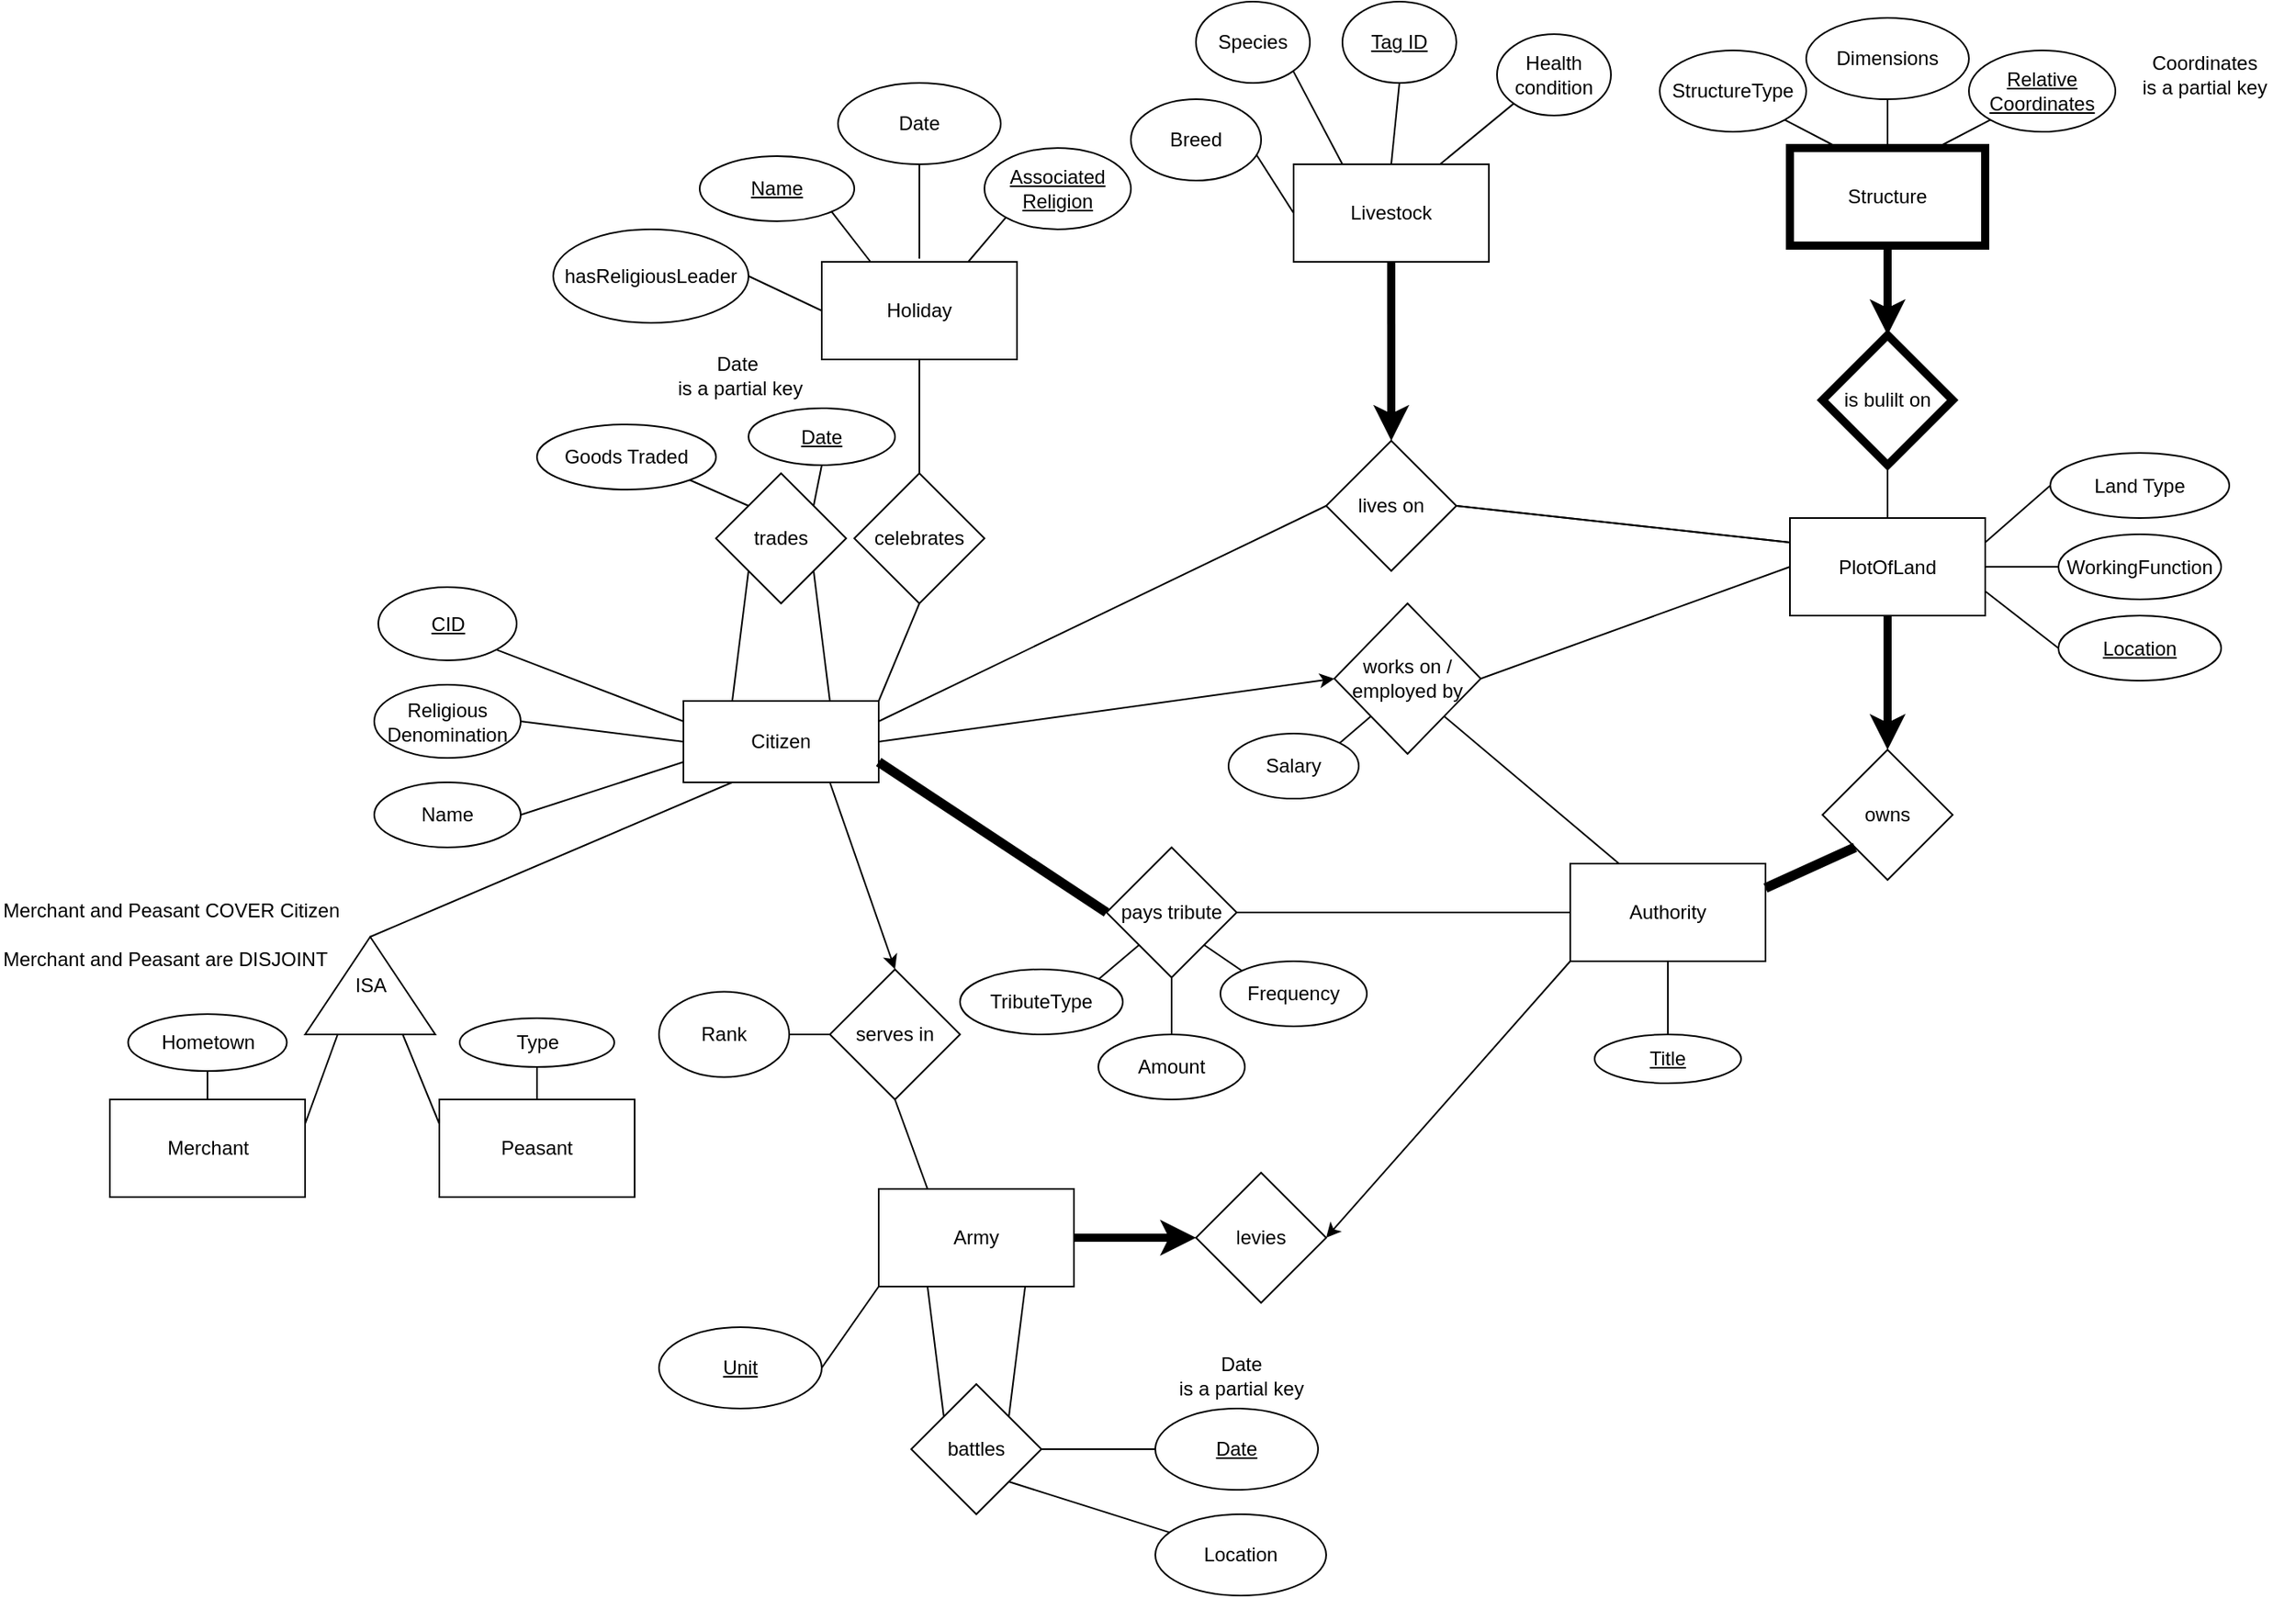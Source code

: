 <mxfile compressed="false" version="13.8.1" type="device">
  <diagram id="yAwcKAUiTHlVPYSwxqh8" name="Page-1">
    <mxGraphModel dx="1527" dy="1362" grid="1" gridSize="10" guides="1" tooltips="1" connect="1" arrows="1" fold="1" page="0" pageScale="1" pageWidth="850" pageHeight="1100" math="0" shadow="0">
      <root>
        <mxCell id="0" />
        <mxCell id="1" parent="0" />
        <mxCell id="aPKXd2xIz4nXnnE8rZUF-1" value="PlotOfLand" style="rounded=0;whiteSpace=wrap;html=1;" parent="1" vertex="1">
          <mxGeometry x="710" y="-132.5" width="120" height="60" as="geometry" />
        </mxCell>
        <mxCell id="aPKXd2xIz4nXnnE8rZUF-2" value="works on / employed by" style="rhombus;whiteSpace=wrap;html=1;" parent="1" vertex="1">
          <mxGeometry x="430" y="-80" width="90" height="92.5" as="geometry" />
        </mxCell>
        <mxCell id="aPKXd2xIz4nXnnE8rZUF-4" value="Peasant" style="rounded=0;whiteSpace=wrap;html=1;" parent="1" vertex="1">
          <mxGeometry x="-120" y="225" width="120" height="60" as="geometry" />
        </mxCell>
        <mxCell id="4fpd6pDYD6I8LovXb1lp-1" value="Authority" style="rounded=0;whiteSpace=wrap;html=1;" parent="1" vertex="1">
          <mxGeometry x="574.98" y="80" width="120" height="60" as="geometry" />
        </mxCell>
        <mxCell id="4fpd6pDYD6I8LovXb1lp-6" value="owns" style="rhombus;whiteSpace=wrap;html=1;" parent="1" vertex="1">
          <mxGeometry x="730" y="10" width="80" height="80" as="geometry" />
        </mxCell>
        <mxCell id="4fpd6pDYD6I8LovXb1lp-11" value="pays tribute" style="rhombus;whiteSpace=wrap;html=1;" parent="1" vertex="1">
          <mxGeometry x="290" y="70" width="80" height="80" as="geometry" />
        </mxCell>
        <mxCell id="4fpd6pDYD6I8LovXb1lp-12" value="Merchant" style="rounded=0;whiteSpace=wrap;html=1;" parent="1" vertex="1">
          <mxGeometry x="-322.5" y="225" width="120" height="60" as="geometry" />
        </mxCell>
        <mxCell id="4fpd6pDYD6I8LovXb1lp-18" value="" style="endArrow=none;html=1;strokeWidth=1;entryX=1;entryY=0.5;entryDx=0;entryDy=0;exitX=0;exitY=0.5;exitDx=0;exitDy=0;" parent="1" source="4fpd6pDYD6I8LovXb1lp-1" target="4fpd6pDYD6I8LovXb1lp-11" edge="1">
          <mxGeometry width="50" height="50" relative="1" as="geometry">
            <mxPoint x="300" y="-30" as="sourcePoint" />
            <mxPoint x="350" y="-80" as="targetPoint" />
          </mxGeometry>
        </mxCell>
        <mxCell id="4fpd6pDYD6I8LovXb1lp-22" value="" style="endArrow=none;html=1;strokeWidth=6;entryX=0;entryY=1;entryDx=0;entryDy=0;exitX=1;exitY=0.25;exitDx=0;exitDy=0;" parent="1" source="4fpd6pDYD6I8LovXb1lp-1" target="4fpd6pDYD6I8LovXb1lp-6" edge="1">
          <mxGeometry width="50" height="50" relative="1" as="geometry">
            <mxPoint x="690" y="90" as="sourcePoint" />
            <mxPoint x="550" y="60" as="targetPoint" />
          </mxGeometry>
        </mxCell>
        <mxCell id="4fpd6pDYD6I8LovXb1lp-28" value="Land Type" style="ellipse;whiteSpace=wrap;html=1;" parent="1" vertex="1">
          <mxGeometry x="870" y="-172.5" width="110" height="40" as="geometry" />
        </mxCell>
        <mxCell id="4fpd6pDYD6I8LovXb1lp-29" value="" style="endArrow=none;html=1;strokeWidth=1;entryX=0;entryY=0.5;entryDx=0;entryDy=0;exitX=1;exitY=0.25;exitDx=0;exitDy=0;" parent="1" source="aPKXd2xIz4nXnnE8rZUF-1" target="4fpd6pDYD6I8LovXb1lp-28" edge="1">
          <mxGeometry width="50" height="50" relative="1" as="geometry">
            <mxPoint x="515" y="-105" as="sourcePoint" />
            <mxPoint x="565" y="-155" as="targetPoint" />
          </mxGeometry>
        </mxCell>
        <mxCell id="4fpd6pDYD6I8LovXb1lp-30" value="" style="endArrow=none;html=1;strokeWidth=1;exitX=0;exitY=1;exitDx=0;exitDy=0;entryX=1;entryY=0;entryDx=0;entryDy=0;" parent="1" source="4fpd6pDYD6I8LovXb1lp-11" target="4fpd6pDYD6I8LovXb1lp-31" edge="1">
          <mxGeometry width="50" height="50" relative="1" as="geometry">
            <mxPoint x="310" y="-130" as="sourcePoint" />
            <mxPoint x="290" y="-40" as="targetPoint" />
          </mxGeometry>
        </mxCell>
        <mxCell id="4fpd6pDYD6I8LovXb1lp-31" value="TributeType" style="ellipse;whiteSpace=wrap;html=1;" parent="1" vertex="1">
          <mxGeometry x="200" y="145" width="100" height="40" as="geometry" />
        </mxCell>
        <mxCell id="4fpd6pDYD6I8LovXb1lp-32" value="Frequency" style="ellipse;whiteSpace=wrap;html=1;" parent="1" vertex="1">
          <mxGeometry x="360" y="140" width="90" height="40" as="geometry" />
        </mxCell>
        <mxCell id="4fpd6pDYD6I8LovXb1lp-33" value="" style="endArrow=none;html=1;strokeWidth=1;exitX=0;exitY=0;exitDx=0;exitDy=0;entryX=1;entryY=1;entryDx=0;entryDy=0;" parent="1" source="4fpd6pDYD6I8LovXb1lp-32" target="4fpd6pDYD6I8LovXb1lp-11" edge="1">
          <mxGeometry width="50" height="50" relative="1" as="geometry">
            <mxPoint x="410" y="-160" as="sourcePoint" />
            <mxPoint x="460" y="-210" as="targetPoint" />
          </mxGeometry>
        </mxCell>
        <mxCell id="4fpd6pDYD6I8LovXb1lp-34" value="Name" style="ellipse;whiteSpace=wrap;html=1;fontStyle=0" parent="1" vertex="1">
          <mxGeometry x="-160" y="30" width="90" height="40" as="geometry" />
        </mxCell>
        <mxCell id="4fpd6pDYD6I8LovXb1lp-36" value="Religious Denomination" style="ellipse;whiteSpace=wrap;html=1;fontStyle=0" parent="1" vertex="1">
          <mxGeometry x="-160" y="-30" width="90" height="45" as="geometry" />
        </mxCell>
        <mxCell id="4fpd6pDYD6I8LovXb1lp-37" value="" style="endArrow=none;html=1;strokeWidth=1;entryX=1;entryY=0.5;entryDx=0;entryDy=0;exitX=0;exitY=0.75;exitDx=0;exitDy=0;" parent="1" source="Cuf-alw472HuKOEhcysz-2" target="4fpd6pDYD6I8LovXb1lp-34" edge="1">
          <mxGeometry width="50" height="50" relative="1" as="geometry">
            <mxPoint x="260" y="-110" as="sourcePoint" />
            <mxPoint x="310" y="-160" as="targetPoint" />
          </mxGeometry>
        </mxCell>
        <mxCell id="4fpd6pDYD6I8LovXb1lp-39" value="" style="endArrow=none;html=1;strokeWidth=1;exitX=1;exitY=0.5;exitDx=0;exitDy=0;entryX=0;entryY=0.5;entryDx=0;entryDy=0;" parent="1" source="4fpd6pDYD6I8LovXb1lp-36" target="Cuf-alw472HuKOEhcysz-2" edge="1">
          <mxGeometry width="50" height="50" relative="1" as="geometry">
            <mxPoint x="350" y="375" as="sourcePoint" />
            <mxPoint x="200" y="245" as="targetPoint" />
          </mxGeometry>
        </mxCell>
        <mxCell id="4fpd6pDYD6I8LovXb1lp-45" value="trades" style="rhombus;whiteSpace=wrap;html=1;" parent="1" vertex="1">
          <mxGeometry x="50" y="-160" width="80" height="80" as="geometry" />
        </mxCell>
        <mxCell id="4fpd6pDYD6I8LovXb1lp-49" value="Location" style="ellipse;whiteSpace=wrap;html=1;fontStyle=4" parent="1" vertex="1">
          <mxGeometry x="875" y="-72.5" width="100" height="40" as="geometry" />
        </mxCell>
        <mxCell id="4fpd6pDYD6I8LovXb1lp-50" value="" style="endArrow=none;html=1;strokeWidth=1;entryX=0;entryY=0.5;entryDx=0;entryDy=0;exitX=1;exitY=0.75;exitDx=0;exitDy=0;" parent="1" source="aPKXd2xIz4nXnnE8rZUF-1" target="4fpd6pDYD6I8LovXb1lp-49" edge="1">
          <mxGeometry width="50" height="50" relative="1" as="geometry">
            <mxPoint x="385" y="-25" as="sourcePoint" />
            <mxPoint x="780" y="-65" as="targetPoint" />
          </mxGeometry>
        </mxCell>
        <mxCell id="4fpd6pDYD6I8LovXb1lp-51" value="" style="endArrow=none;html=1;strokeWidth=1;exitX=0;exitY=0;exitDx=0;exitDy=0;entryX=1;entryY=1;entryDx=0;entryDy=0;" parent="1" source="4fpd6pDYD6I8LovXb1lp-45" target="4fpd6pDYD6I8LovXb1lp-52" edge="1">
          <mxGeometry width="50" height="50" relative="1" as="geometry">
            <mxPoint x="330" y="-50" as="sourcePoint" />
            <mxPoint x="140" y="130" as="targetPoint" />
          </mxGeometry>
        </mxCell>
        <mxCell id="4fpd6pDYD6I8LovXb1lp-52" value="Goods Traded" style="ellipse;whiteSpace=wrap;html=1;" parent="1" vertex="1">
          <mxGeometry x="-60" y="-190" width="110" height="40" as="geometry" />
        </mxCell>
        <mxCell id="4fpd6pDYD6I8LovXb1lp-53" value="&lt;u&gt;Date&lt;/u&gt;" style="ellipse;whiteSpace=wrap;html=1;" parent="1" vertex="1">
          <mxGeometry x="70.02" y="-200" width="90" height="35" as="geometry" />
        </mxCell>
        <mxCell id="4fpd6pDYD6I8LovXb1lp-54" value="" style="endArrow=none;html=1;strokeWidth=1;entryX=0.5;entryY=1;entryDx=0;entryDy=0;exitX=1;exitY=0;exitDx=0;exitDy=0;" parent="1" source="4fpd6pDYD6I8LovXb1lp-45" target="4fpd6pDYD6I8LovXb1lp-53" edge="1">
          <mxGeometry width="50" height="50" relative="1" as="geometry">
            <mxPoint x="330" y="100" as="sourcePoint" />
            <mxPoint x="380" y="50" as="targetPoint" />
          </mxGeometry>
        </mxCell>
        <mxCell id="4fpd6pDYD6I8LovXb1lp-56" value="Hometown" style="ellipse;whiteSpace=wrap;html=1;fontStyle=0" parent="1" vertex="1">
          <mxGeometry x="-311.25" y="172.5" width="97.5" height="35" as="geometry" />
        </mxCell>
        <mxCell id="4fpd6pDYD6I8LovXb1lp-58" value="" style="endArrow=none;html=1;strokeWidth=1;exitX=0.5;exitY=1;exitDx=0;exitDy=0;entryX=0.5;entryY=0;entryDx=0;entryDy=0;" parent="1" source="4fpd6pDYD6I8LovXb1lp-56" target="4fpd6pDYD6I8LovXb1lp-12" edge="1">
          <mxGeometry width="50" height="50" relative="1" as="geometry">
            <mxPoint x="30" y="165" as="sourcePoint" />
            <mxPoint x="80" y="115" as="targetPoint" />
          </mxGeometry>
        </mxCell>
        <mxCell id="rdHlLhwSsZ7i2NpKsFgc-24" style="rounded=0;orthogonalLoop=1;jettySize=auto;html=1;exitX=1;exitY=0.5;exitDx=0;exitDy=0;entryX=0;entryY=0.5;entryDx=0;entryDy=0;" parent="1" source="Cuf-alw472HuKOEhcysz-2" target="aPKXd2xIz4nXnnE8rZUF-2" edge="1">
          <mxGeometry relative="1" as="geometry" />
        </mxCell>
        <mxCell id="Cuf-alw472HuKOEhcysz-2" value="Citizen" style="rounded=0;whiteSpace=wrap;html=1;" parent="1" vertex="1">
          <mxGeometry x="30" y="-20" width="120" height="50" as="geometry" />
        </mxCell>
        <mxCell id="Cuf-alw472HuKOEhcysz-4" value="ISA" style="triangle;whiteSpace=wrap;html=1;direction=north;" parent="1" vertex="1">
          <mxGeometry x="-202.5" y="125" width="80" height="60" as="geometry" />
        </mxCell>
        <mxCell id="Cuf-alw472HuKOEhcysz-9" value="" style="endArrow=none;html=1;entryX=1;entryY=1;entryDx=0;entryDy=0;" parent="1" target="4fpd6pDYD6I8LovXb1lp-45" edge="1">
          <mxGeometry width="50" height="50" relative="1" as="geometry">
            <mxPoint x="120" y="-20" as="sourcePoint" />
            <mxPoint x="650" y="60" as="targetPoint" />
          </mxGeometry>
        </mxCell>
        <mxCell id="Cuf-alw472HuKOEhcysz-11" value="" style="endArrow=none;html=1;exitX=0;exitY=0.25;exitDx=0;exitDy=0;entryX=0;entryY=0.75;entryDx=0;entryDy=0;" parent="1" source="aPKXd2xIz4nXnnE8rZUF-4" target="Cuf-alw472HuKOEhcysz-4" edge="1">
          <mxGeometry width="50" height="50" relative="1" as="geometry">
            <mxPoint x="350" y="115" as="sourcePoint" />
            <mxPoint x="400" y="65" as="targetPoint" />
          </mxGeometry>
        </mxCell>
        <mxCell id="Cuf-alw472HuKOEhcysz-14" value="" style="endArrow=none;html=1;exitX=1;exitY=0.25;exitDx=0;exitDy=0;entryX=0;entryY=0.25;entryDx=0;entryDy=0;" parent="1" source="4fpd6pDYD6I8LovXb1lp-12" target="Cuf-alw472HuKOEhcysz-4" edge="1">
          <mxGeometry width="50" height="50" relative="1" as="geometry">
            <mxPoint x="350" y="115" as="sourcePoint" />
            <mxPoint x="400" y="65" as="targetPoint" />
          </mxGeometry>
        </mxCell>
        <mxCell id="Cuf-alw472HuKOEhcysz-16" value="" style="endArrow=none;html=1;entryX=0;entryY=1;entryDx=0;entryDy=0;exitX=0.25;exitY=0;exitDx=0;exitDy=0;" parent="1" source="Cuf-alw472HuKOEhcysz-2" target="4fpd6pDYD6I8LovXb1lp-45" edge="1">
          <mxGeometry width="50" height="50" relative="1" as="geometry">
            <mxPoint x="600" y="110" as="sourcePoint" />
            <mxPoint x="650" y="60" as="targetPoint" />
          </mxGeometry>
        </mxCell>
        <mxCell id="Cuf-alw472HuKOEhcysz-17" value="CID" style="ellipse;whiteSpace=wrap;html=1;fontStyle=4" parent="1" vertex="1">
          <mxGeometry x="-157.5" y="-90" width="85" height="45" as="geometry" />
        </mxCell>
        <mxCell id="Cuf-alw472HuKOEhcysz-19" value="" style="endArrow=none;html=1;exitX=1;exitY=1;exitDx=0;exitDy=0;entryX=0;entryY=0.25;entryDx=0;entryDy=0;" parent="1" source="Cuf-alw472HuKOEhcysz-17" target="Cuf-alw472HuKOEhcysz-2" edge="1">
          <mxGeometry width="50" height="50" relative="1" as="geometry">
            <mxPoint x="600" y="110" as="sourcePoint" />
            <mxPoint x="650" y="60" as="targetPoint" />
          </mxGeometry>
        </mxCell>
        <mxCell id="Cuf-alw472HuKOEhcysz-20" value="" style="endArrow=none;html=1;exitX=0.25;exitY=1;exitDx=0;exitDy=0;entryX=1;entryY=0.5;entryDx=0;entryDy=0;" parent="1" source="Cuf-alw472HuKOEhcysz-2" target="Cuf-alw472HuKOEhcysz-4" edge="1">
          <mxGeometry width="50" height="50" relative="1" as="geometry">
            <mxPoint x="600" y="110" as="sourcePoint" />
            <mxPoint x="650" y="60" as="targetPoint" />
          </mxGeometry>
        </mxCell>
        <mxCell id="Cuf-alw472HuKOEhcysz-22" value="Title" style="ellipse;whiteSpace=wrap;html=1;fontStyle=4" parent="1" vertex="1">
          <mxGeometry x="589.98" y="185" width="90" height="30" as="geometry" />
        </mxCell>
        <mxCell id="Cuf-alw472HuKOEhcysz-38" value="Amount" style="ellipse;whiteSpace=wrap;html=1;" parent="1" vertex="1">
          <mxGeometry x="285" y="185" width="90" height="40" as="geometry" />
        </mxCell>
        <mxCell id="Cuf-alw472HuKOEhcysz-39" value="" style="endArrow=none;html=1;strokeWidth=1;exitX=0.5;exitY=0;exitDx=0;exitDy=0;entryX=0.5;entryY=1;entryDx=0;entryDy=0;" parent="1" source="Cuf-alw472HuKOEhcysz-38" target="4fpd6pDYD6I8LovXb1lp-11" edge="1">
          <mxGeometry width="50" height="50" relative="1" as="geometry">
            <mxPoint x="363.18" y="165.858" as="sourcePoint" />
            <mxPoint x="360" y="105" as="targetPoint" />
          </mxGeometry>
        </mxCell>
        <mxCell id="Cuf-alw472HuKOEhcysz-42" value="Type" style="ellipse;whiteSpace=wrap;html=1;fontStyle=0" parent="1" vertex="1">
          <mxGeometry x="-107.5" y="175" width="95" height="30" as="geometry" />
        </mxCell>
        <mxCell id="Cuf-alw472HuKOEhcysz-43" value="" style="endArrow=none;html=1;exitX=0.5;exitY=1;exitDx=0;exitDy=0;entryX=0.5;entryY=0;entryDx=0;entryDy=0;" parent="1" source="Cuf-alw472HuKOEhcysz-42" target="aPKXd2xIz4nXnnE8rZUF-4" edge="1">
          <mxGeometry width="50" height="50" relative="1" as="geometry">
            <mxPoint x="-30" y="45" as="sourcePoint" />
            <mxPoint x="-150" y="135" as="targetPoint" />
          </mxGeometry>
        </mxCell>
        <mxCell id="Bpu9ONig5MRV0NCOvyTA-1" value="Army" style="rounded=0;whiteSpace=wrap;html=1;" parent="1" vertex="1">
          <mxGeometry x="150" y="280" width="120" height="60" as="geometry" />
        </mxCell>
        <mxCell id="Bpu9ONig5MRV0NCOvyTA-2" value="" style="endArrow=classic;html=1;exitX=0.75;exitY=1;exitDx=0;exitDy=0;entryX=0.5;entryY=0;entryDx=0;entryDy=0;" parent="1" source="Cuf-alw472HuKOEhcysz-2" target="Bpu9ONig5MRV0NCOvyTA-3" edge="1">
          <mxGeometry width="50" height="50" relative="1" as="geometry">
            <mxPoint x="280" y="150" as="sourcePoint" />
            <mxPoint x="150" y="140" as="targetPoint" />
          </mxGeometry>
        </mxCell>
        <mxCell id="Bpu9ONig5MRV0NCOvyTA-3" value="serves in" style="rhombus;whiteSpace=wrap;html=1;" parent="1" vertex="1">
          <mxGeometry x="120" y="145" width="80" height="80" as="geometry" />
        </mxCell>
        <mxCell id="Bpu9ONig5MRV0NCOvyTA-4" value="" style="endArrow=none;html=1;entryX=0.5;entryY=1;entryDx=0;entryDy=0;exitX=0.25;exitY=0;exitDx=0;exitDy=0;" parent="1" source="Bpu9ONig5MRV0NCOvyTA-1" target="Bpu9ONig5MRV0NCOvyTA-3" edge="1">
          <mxGeometry width="50" height="50" relative="1" as="geometry">
            <mxPoint x="170" y="270" as="sourcePoint" />
            <mxPoint x="330" y="100" as="targetPoint" />
          </mxGeometry>
        </mxCell>
        <mxCell id="Bpu9ONig5MRV0NCOvyTA-5" value="levies" style="rhombus;whiteSpace=wrap;html=1;" parent="1" vertex="1">
          <mxGeometry x="345" y="270" width="80" height="80" as="geometry" />
        </mxCell>
        <mxCell id="Bpu9ONig5MRV0NCOvyTA-8" value="" style="endArrow=classic;html=1;entryX=1;entryY=0.5;entryDx=0;entryDy=0;exitX=0;exitY=1;exitDx=0;exitDy=0;" parent="1" source="4fpd6pDYD6I8LovXb1lp-1" target="Bpu9ONig5MRV0NCOvyTA-5" edge="1">
          <mxGeometry width="50" height="50" relative="1" as="geometry">
            <mxPoint x="280" y="150" as="sourcePoint" />
            <mxPoint x="330" y="100" as="targetPoint" />
          </mxGeometry>
        </mxCell>
        <mxCell id="Bpu9ONig5MRV0NCOvyTA-9" value="battles" style="rhombus;whiteSpace=wrap;html=1;" parent="1" vertex="1">
          <mxGeometry x="170" y="400" width="80" height="80" as="geometry" />
        </mxCell>
        <mxCell id="Bpu9ONig5MRV0NCOvyTA-10" value="&lt;u&gt;Unit&lt;/u&gt;" style="ellipse;whiteSpace=wrap;html=1;" parent="1" vertex="1">
          <mxGeometry x="15" y="365" width="100" height="50" as="geometry" />
        </mxCell>
        <mxCell id="Bpu9ONig5MRV0NCOvyTA-11" value="&lt;u&gt;Date&lt;/u&gt;" style="ellipse;whiteSpace=wrap;html=1;" parent="1" vertex="1">
          <mxGeometry x="320" y="415" width="100" height="50" as="geometry" />
        </mxCell>
        <mxCell id="Bpu9ONig5MRV0NCOvyTA-12" value="" style="endArrow=none;html=1;exitX=0;exitY=0;exitDx=0;exitDy=0;entryX=0.25;entryY=1;entryDx=0;entryDy=0;" parent="1" source="Bpu9ONig5MRV0NCOvyTA-9" target="Bpu9ONig5MRV0NCOvyTA-1" edge="1">
          <mxGeometry width="50" height="50" relative="1" as="geometry">
            <mxPoint x="250" y="250" as="sourcePoint" />
            <mxPoint x="300" y="200" as="targetPoint" />
          </mxGeometry>
        </mxCell>
        <mxCell id="Bpu9ONig5MRV0NCOvyTA-13" value="" style="endArrow=none;html=1;exitX=1;exitY=0;exitDx=0;exitDy=0;entryX=0.75;entryY=1;entryDx=0;entryDy=0;" parent="1" source="Bpu9ONig5MRV0NCOvyTA-9" target="Bpu9ONig5MRV0NCOvyTA-1" edge="1">
          <mxGeometry width="50" height="50" relative="1" as="geometry">
            <mxPoint x="250" y="250" as="sourcePoint" />
            <mxPoint x="240" y="350" as="targetPoint" />
          </mxGeometry>
        </mxCell>
        <mxCell id="Bpu9ONig5MRV0NCOvyTA-14" value="" style="endArrow=none;html=1;exitX=1;exitY=0.5;exitDx=0;exitDy=0;entryX=0;entryY=1;entryDx=0;entryDy=0;" parent="1" source="Bpu9ONig5MRV0NCOvyTA-10" target="Bpu9ONig5MRV0NCOvyTA-1" edge="1">
          <mxGeometry width="50" height="50" relative="1" as="geometry">
            <mxPoint x="250" y="250" as="sourcePoint" />
            <mxPoint x="300" y="200" as="targetPoint" />
          </mxGeometry>
        </mxCell>
        <mxCell id="Bpu9ONig5MRV0NCOvyTA-15" value="" style="endArrow=none;html=1;exitX=1;exitY=0.5;exitDx=0;exitDy=0;entryX=0;entryY=0.5;entryDx=0;entryDy=0;" parent="1" source="Bpu9ONig5MRV0NCOvyTA-9" target="Bpu9ONig5MRV0NCOvyTA-11" edge="1">
          <mxGeometry width="50" height="50" relative="1" as="geometry">
            <mxPoint x="250" y="250" as="sourcePoint" />
            <mxPoint x="300" y="200" as="targetPoint" />
          </mxGeometry>
        </mxCell>
        <mxCell id="Bpu9ONig5MRV0NCOvyTA-16" value="" style="endArrow=none;html=1;exitX=1;exitY=1;exitDx=0;exitDy=0;" parent="1" source="Bpu9ONig5MRV0NCOvyTA-9" target="Bpu9ONig5MRV0NCOvyTA-17" edge="1">
          <mxGeometry width="50" height="50" relative="1" as="geometry">
            <mxPoint x="250" y="250" as="sourcePoint" />
            <mxPoint x="320" y="500" as="targetPoint" />
          </mxGeometry>
        </mxCell>
        <mxCell id="Bpu9ONig5MRV0NCOvyTA-17" value="Location" style="ellipse;whiteSpace=wrap;html=1;" parent="1" vertex="1">
          <mxGeometry x="320" y="480" width="105" height="50" as="geometry" />
        </mxCell>
        <mxCell id="Bpu9ONig5MRV0NCOvyTA-21" value="Holiday" style="rounded=0;whiteSpace=wrap;html=1;" parent="1" vertex="1">
          <mxGeometry x="115" y="-290" width="120" height="60" as="geometry" />
        </mxCell>
        <mxCell id="Bpu9ONig5MRV0NCOvyTA-22" value="celebrates" style="rhombus;whiteSpace=wrap;html=1;" parent="1" vertex="1">
          <mxGeometry x="135" y="-160" width="80" height="80" as="geometry" />
        </mxCell>
        <mxCell id="Bpu9ONig5MRV0NCOvyTA-23" value="" style="endArrow=none;html=1;exitX=1;exitY=0;exitDx=0;exitDy=0;entryX=0.5;entryY=1;entryDx=0;entryDy=0;" parent="1" source="Cuf-alw472HuKOEhcysz-2" target="Bpu9ONig5MRV0NCOvyTA-22" edge="1">
          <mxGeometry width="50" height="50" relative="1" as="geometry">
            <mxPoint x="240" y="50" as="sourcePoint" />
            <mxPoint x="243" y="-120" as="targetPoint" />
          </mxGeometry>
        </mxCell>
        <mxCell id="Bpu9ONig5MRV0NCOvyTA-24" value="" style="endArrow=none;html=1;entryX=0.5;entryY=1;entryDx=0;entryDy=0;exitX=0.5;exitY=0;exitDx=0;exitDy=0;" parent="1" source="Bpu9ONig5MRV0NCOvyTA-22" target="Bpu9ONig5MRV0NCOvyTA-21" edge="1">
          <mxGeometry width="50" height="50" relative="1" as="geometry">
            <mxPoint x="280" y="130" as="sourcePoint" />
            <mxPoint x="350" y="-160" as="targetPoint" />
          </mxGeometry>
        </mxCell>
        <mxCell id="Bpu9ONig5MRV0NCOvyTA-25" value="Name" style="ellipse;whiteSpace=wrap;html=1;fontStyle=4" parent="1" vertex="1">
          <mxGeometry x="40" y="-355" width="95" height="40" as="geometry" />
        </mxCell>
        <mxCell id="Bpu9ONig5MRV0NCOvyTA-26" value="Date" style="ellipse;whiteSpace=wrap;html=1;fontStyle=0" parent="1" vertex="1">
          <mxGeometry x="125" y="-400" width="100" height="50" as="geometry" />
        </mxCell>
        <mxCell id="Bpu9ONig5MRV0NCOvyTA-27" value="" style="endArrow=none;html=1;entryX=1;entryY=1;entryDx=0;entryDy=0;exitX=0.25;exitY=0;exitDx=0;exitDy=0;" parent="1" source="Bpu9ONig5MRV0NCOvyTA-21" target="Bpu9ONig5MRV0NCOvyTA-25" edge="1">
          <mxGeometry width="50" height="50" relative="1" as="geometry">
            <mxPoint x="350" y="-180" as="sourcePoint" />
            <mxPoint x="320" y="10" as="targetPoint" />
          </mxGeometry>
        </mxCell>
        <mxCell id="Bpu9ONig5MRV0NCOvyTA-28" value="" style="endArrow=none;html=1;entryX=0.5;entryY=1;entryDx=0;entryDy=0;" parent="1" target="Bpu9ONig5MRV0NCOvyTA-26" edge="1">
          <mxGeometry width="50" height="50" relative="1" as="geometry">
            <mxPoint x="175" y="-292" as="sourcePoint" />
            <mxPoint x="320" y="10" as="targetPoint" />
          </mxGeometry>
        </mxCell>
        <mxCell id="Bpu9ONig5MRV0NCOvyTA-33" value="WorkingFunction" style="ellipse;whiteSpace=wrap;html=1;" parent="1" vertex="1">
          <mxGeometry x="875" y="-122.5" width="100" height="40" as="geometry" />
        </mxCell>
        <mxCell id="Bpu9ONig5MRV0NCOvyTA-47" value="" style="endArrow=none;html=1;entryX=0;entryY=0.5;entryDx=0;entryDy=0;exitX=1;exitY=0.5;exitDx=0;exitDy=0;" parent="1" source="aPKXd2xIz4nXnnE8rZUF-1" target="Bpu9ONig5MRV0NCOvyTA-33" edge="1">
          <mxGeometry width="50" height="50" relative="1" as="geometry">
            <mxPoint x="455" y="55" as="sourcePoint" />
            <mxPoint x="505" y="5" as="targetPoint" />
          </mxGeometry>
        </mxCell>
        <mxCell id="rdHlLhwSsZ7i2NpKsFgc-4" value="" style="endArrow=none;html=1;entryX=1;entryY=1;entryDx=0;entryDy=0;exitX=0.25;exitY=0;exitDx=0;exitDy=0;" parent="1" source="4fpd6pDYD6I8LovXb1lp-1" target="aPKXd2xIz4nXnnE8rZUF-2" edge="1">
          <mxGeometry width="50" height="50" relative="1" as="geometry">
            <mxPoint x="575" y="80" as="sourcePoint" />
            <mxPoint x="590" y="-30" as="targetPoint" />
          </mxGeometry>
        </mxCell>
        <mxCell id="rdHlLhwSsZ7i2NpKsFgc-6" value="Salary" style="ellipse;whiteSpace=wrap;html=1;" parent="1" vertex="1">
          <mxGeometry x="365" width="80" height="40" as="geometry" />
        </mxCell>
        <mxCell id="rdHlLhwSsZ7i2NpKsFgc-7" value="" style="endArrow=none;html=1;entryX=0;entryY=1;entryDx=0;entryDy=0;exitX=1;exitY=0;exitDx=0;exitDy=0;" parent="1" source="rdHlLhwSsZ7i2NpKsFgc-6" target="aPKXd2xIz4nXnnE8rZUF-2" edge="1">
          <mxGeometry width="50" height="50" relative="1" as="geometry">
            <mxPoint x="500" as="sourcePoint" />
            <mxPoint x="630" y="-62.5" as="targetPoint" />
          </mxGeometry>
        </mxCell>
        <mxCell id="rdHlLhwSsZ7i2NpKsFgc-22" value="" style="endArrow=classic;html=1;strokeWidth=5;exitX=0.5;exitY=1;exitDx=0;exitDy=0;entryX=0.5;entryY=0;entryDx=0;entryDy=0;" parent="1" source="aPKXd2xIz4nXnnE8rZUF-1" target="4fpd6pDYD6I8LovXb1lp-6" edge="1">
          <mxGeometry width="50" height="50" relative="1" as="geometry">
            <mxPoint x="860.0" y="-2.5" as="sourcePoint" />
            <mxPoint x="1000.0" y="102.5" as="targetPoint" />
            <Array as="points" />
          </mxGeometry>
        </mxCell>
        <mxCell id="rdHlLhwSsZ7i2NpKsFgc-25" value="" style="endArrow=none;html=1;entryX=1;entryY=0.5;entryDx=0;entryDy=0;exitX=0;exitY=0.5;exitDx=0;exitDy=0;" parent="1" source="aPKXd2xIz4nXnnE8rZUF-1" target="aPKXd2xIz4nXnnE8rZUF-2" edge="1">
          <mxGeometry width="50" height="50" relative="1" as="geometry">
            <mxPoint x="614.98" y="90" as="sourcePoint" />
            <mxPoint x="615" y="-46.25" as="targetPoint" />
          </mxGeometry>
        </mxCell>
        <mxCell id="rdHlLhwSsZ7i2NpKsFgc-26" value="" style="endArrow=none;html=1;strokeWidth=6;exitX=1;exitY=0.75;exitDx=0;exitDy=0;" parent="1" source="Cuf-alw472HuKOEhcysz-2" edge="1">
          <mxGeometry width="50" height="50" relative="1" as="geometry">
            <mxPoint x="704.98" y="105" as="sourcePoint" />
            <mxPoint x="290" y="110" as="targetPoint" />
          </mxGeometry>
        </mxCell>
        <mxCell id="gx7Me7_OyIYNi3oS1Gjp-19" value="Associated Religion" style="ellipse;whiteSpace=wrap;html=1;fontStyle=4" parent="1" vertex="1">
          <mxGeometry x="215" y="-360" width="90" height="50" as="geometry" />
        </mxCell>
        <mxCell id="gx7Me7_OyIYNi3oS1Gjp-20" value="" style="endArrow=none;html=1;strokeColor=#000000;strokeWidth=1;exitX=0.75;exitY=0;exitDx=0;exitDy=0;entryX=0;entryY=1;entryDx=0;entryDy=0;" parent="1" source="Bpu9ONig5MRV0NCOvyTA-21" target="gx7Me7_OyIYNi3oS1Gjp-19" edge="1">
          <mxGeometry width="50" height="50" relative="1" as="geometry">
            <mxPoint x="510" y="-240" as="sourcePoint" />
            <mxPoint x="560" y="-290" as="targetPoint" />
          </mxGeometry>
        </mxCell>
        <mxCell id="zEuTv6TQkIkxdn-Qtf5L-1" value="Structure" style="rounded=0;whiteSpace=wrap;html=1;strokeWidth=5;" parent="1" vertex="1">
          <mxGeometry x="710" y="-360" width="120" height="60" as="geometry" />
        </mxCell>
        <mxCell id="zEuTv6TQkIkxdn-Qtf5L-2" value="" style="endArrow=none;html=1;exitX=1;exitY=1;exitDx=0;exitDy=0;" parent="1" source="zEuTv6TQkIkxdn-Qtf5L-3" edge="1">
          <mxGeometry width="50" height="50" relative="1" as="geometry">
            <mxPoint x="670" y="-370" as="sourcePoint" />
            <mxPoint x="740" y="-360" as="targetPoint" />
          </mxGeometry>
        </mxCell>
        <mxCell id="zEuTv6TQkIkxdn-Qtf5L-3" value="StructureType" style="ellipse;whiteSpace=wrap;html=1;" parent="1" vertex="1">
          <mxGeometry x="630" y="-420" width="90" height="50" as="geometry" />
        </mxCell>
        <mxCell id="zEuTv6TQkIkxdn-Qtf5L-4" value="Dimensions" style="ellipse;whiteSpace=wrap;html=1;" parent="1" vertex="1">
          <mxGeometry x="720" y="-440" width="100" height="50" as="geometry" />
        </mxCell>
        <mxCell id="zEuTv6TQkIkxdn-Qtf5L-5" value="is bulilt on" style="rhombus;whiteSpace=wrap;html=1;strokeWidth=5;" parent="1" vertex="1">
          <mxGeometry x="730" y="-245" width="80" height="80" as="geometry" />
        </mxCell>
        <mxCell id="zEuTv6TQkIkxdn-Qtf5L-7" value="" style="endArrow=classic;html=1;entryX=0.5;entryY=0;entryDx=0;entryDy=0;strokeWidth=5;exitX=0.5;exitY=1;exitDx=0;exitDy=0;" parent="1" source="zEuTv6TQkIkxdn-Qtf5L-1" target="zEuTv6TQkIkxdn-Qtf5L-5" edge="1">
          <mxGeometry width="50" height="50" relative="1" as="geometry">
            <mxPoint x="710" y="-270" as="sourcePoint" />
            <mxPoint x="540" y="-260" as="targetPoint" />
          </mxGeometry>
        </mxCell>
        <mxCell id="zEuTv6TQkIkxdn-Qtf5L-9" value="" style="endArrow=none;html=1;entryX=0.5;entryY=1;entryDx=0;entryDy=0;exitX=0.5;exitY=0;exitDx=0;exitDy=0;" parent="1" source="zEuTv6TQkIkxdn-Qtf5L-1" target="zEuTv6TQkIkxdn-Qtf5L-4" edge="1">
          <mxGeometry width="50" height="50" relative="1" as="geometry">
            <mxPoint x="490" y="-210" as="sourcePoint" />
            <mxPoint x="540" y="-260" as="targetPoint" />
          </mxGeometry>
        </mxCell>
        <mxCell id="zEuTv6TQkIkxdn-Qtf5L-10" value="Relative&lt;br&gt;Coordinates" style="ellipse;whiteSpace=wrap;html=1;fontStyle=4" parent="1" vertex="1">
          <mxGeometry x="820" y="-420" width="90" height="50" as="geometry" />
        </mxCell>
        <mxCell id="zEuTv6TQkIkxdn-Qtf5L-11" value="" style="endArrow=none;html=1;strokeWidth=1;entryX=0;entryY=1;entryDx=0;entryDy=0;exitX=0.75;exitY=0;exitDx=0;exitDy=0;" parent="1" source="zEuTv6TQkIkxdn-Qtf5L-1" target="zEuTv6TQkIkxdn-Qtf5L-10" edge="1">
          <mxGeometry width="50" height="50" relative="1" as="geometry">
            <mxPoint x="490" y="-170" as="sourcePoint" />
            <mxPoint x="540" y="-220" as="targetPoint" />
          </mxGeometry>
        </mxCell>
        <mxCell id="ThvfyFaF6rC_6EWFUeGO-19" value="Livestock" style="rounded=0;whiteSpace=wrap;html=1;" parent="1" vertex="1">
          <mxGeometry x="404.98" y="-350" width="120" height="60" as="geometry" />
        </mxCell>
        <mxCell id="ThvfyFaF6rC_6EWFUeGO-20" value="" style="endArrow=none;html=1;strokeWidth=1;entryX=1;entryY=0.25;entryDx=0;entryDy=0;exitX=0;exitY=0.5;exitDx=0;exitDy=0;" parent="1" source="ThvfyFaF6rC_6EWFUeGO-32" target="Cuf-alw472HuKOEhcysz-2" edge="1">
          <mxGeometry width="50" height="50" relative="1" as="geometry">
            <mxPoint x="360" y="-200" as="sourcePoint" />
            <mxPoint x="414.98" y="-180" as="targetPoint" />
          </mxGeometry>
        </mxCell>
        <mxCell id="ThvfyFaF6rC_6EWFUeGO-21" value="&lt;u&gt;Tag ID&lt;/u&gt;" style="ellipse;whiteSpace=wrap;html=1;" parent="1" vertex="1">
          <mxGeometry x="435" y="-450" width="70" height="50" as="geometry" />
        </mxCell>
        <mxCell id="ThvfyFaF6rC_6EWFUeGO-22" value="Species" style="ellipse;whiteSpace=wrap;html=1;" parent="1" vertex="1">
          <mxGeometry x="345" y="-450" width="70" height="50" as="geometry" />
        </mxCell>
        <mxCell id="ThvfyFaF6rC_6EWFUeGO-23" value="Health condition" style="ellipse;whiteSpace=wrap;html=1;" parent="1" vertex="1">
          <mxGeometry x="530" y="-430" width="70" height="50" as="geometry" />
        </mxCell>
        <mxCell id="ThvfyFaF6rC_6EWFUeGO-24" value="" style="endArrow=none;html=1;strokeWidth=1;exitX=0;exitY=1;exitDx=0;exitDy=0;entryX=0.75;entryY=0;entryDx=0;entryDy=0;" parent="1" source="ThvfyFaF6rC_6EWFUeGO-23" target="ThvfyFaF6rC_6EWFUeGO-19" edge="1">
          <mxGeometry width="50" height="50" relative="1" as="geometry">
            <mxPoint x="434.96" y="-150" as="sourcePoint" />
            <mxPoint x="484.96" y="-200" as="targetPoint" />
          </mxGeometry>
        </mxCell>
        <mxCell id="ThvfyFaF6rC_6EWFUeGO-25" value="" style="endArrow=none;html=1;strokeWidth=1;exitX=0.5;exitY=0;exitDx=0;exitDy=0;entryX=0.5;entryY=1;entryDx=0;entryDy=0;" parent="1" source="ThvfyFaF6rC_6EWFUeGO-19" target="ThvfyFaF6rC_6EWFUeGO-21" edge="1">
          <mxGeometry width="50" height="50" relative="1" as="geometry">
            <mxPoint x="434.96" y="-260" as="sourcePoint" />
            <mxPoint x="474.96" y="-300" as="targetPoint" />
          </mxGeometry>
        </mxCell>
        <mxCell id="ThvfyFaF6rC_6EWFUeGO-26" value="" style="endArrow=none;html=1;strokeWidth=1;entryX=1;entryY=1;entryDx=0;entryDy=0;exitX=0.25;exitY=0;exitDx=0;exitDy=0;" parent="1" source="ThvfyFaF6rC_6EWFUeGO-19" target="ThvfyFaF6rC_6EWFUeGO-22" edge="1">
          <mxGeometry width="50" height="50" relative="1" as="geometry">
            <mxPoint x="484.96" y="-230" as="sourcePoint" />
            <mxPoint x="534.96" y="-280" as="targetPoint" />
          </mxGeometry>
        </mxCell>
        <mxCell id="ThvfyFaF6rC_6EWFUeGO-32" value="lives on" style="rhombus;whiteSpace=wrap;html=1;" parent="1" vertex="1">
          <mxGeometry x="425" y="-180" width="80" height="80" as="geometry" />
        </mxCell>
        <mxCell id="ThvfyFaF6rC_6EWFUeGO-34" value="" style="endArrow=none;html=1;strokeWidth=1;exitX=0;exitY=0.25;exitDx=0;exitDy=0;entryX=1;entryY=0.5;entryDx=0;entryDy=0;" parent="1" source="aPKXd2xIz4nXnnE8rZUF-1" target="ThvfyFaF6rC_6EWFUeGO-32" edge="1">
          <mxGeometry width="50" height="50" relative="1" as="geometry">
            <mxPoint x="415" y="-230" as="sourcePoint" />
            <mxPoint x="620" y="-220" as="targetPoint" />
          </mxGeometry>
        </mxCell>
        <mxCell id="sMKQmPsuH0K5iHSBXNyJ-2" value="" style="endArrow=classic;html=1;strokeWidth=5;entryX=0.5;entryY=0;entryDx=0;entryDy=0;exitX=0.5;exitY=1;exitDx=0;exitDy=0;" parent="1" source="ThvfyFaF6rC_6EWFUeGO-19" target="ThvfyFaF6rC_6EWFUeGO-32" edge="1">
          <mxGeometry width="50" height="50" relative="1" as="geometry">
            <mxPoint x="560" y="-270" as="sourcePoint" />
            <mxPoint x="500" y="-230" as="targetPoint" />
          </mxGeometry>
        </mxCell>
        <mxCell id="pGP1XzoacACqaUV3zQPp-1" value="" style="endArrow=none;html=1;strokeWidth=1;exitX=0.5;exitY=0;exitDx=0;exitDy=0;entryX=0.5;entryY=1;entryDx=0;entryDy=0;" parent="1" source="aPKXd2xIz4nXnnE8rZUF-1" target="zEuTv6TQkIkxdn-Qtf5L-5" edge="1">
          <mxGeometry width="50" height="50" relative="1" as="geometry">
            <mxPoint x="720" y="-107.5" as="sourcePoint" />
            <mxPoint x="515" y="-130" as="targetPoint" />
          </mxGeometry>
        </mxCell>
        <mxCell id="Cdx3p9ot9UEux99KzNAL-1" value="" style="endArrow=none;html=1;strokeWidth=1;exitX=0;exitY=0.25;exitDx=0;exitDy=0;entryX=1;entryY=0.5;entryDx=0;entryDy=0;" parent="1" edge="1">
          <mxGeometry width="50" height="50" relative="1" as="geometry">
            <mxPoint x="710" y="-117.5" as="sourcePoint" />
            <mxPoint x="505" y="-140" as="targetPoint" />
          </mxGeometry>
        </mxCell>
        <mxCell id="Cdx3p9ot9UEux99KzNAL-6" value="&lt;meta charset=&quot;utf-8&quot;&gt;&lt;span style=&quot;color: rgb(0, 0, 0); font-family: helvetica; font-size: 12px; font-style: normal; font-weight: 400; letter-spacing: normal; text-align: center; text-indent: 0px; text-transform: none; word-spacing: 0px; background-color: rgb(255, 255, 255); display: inline; float: none;&quot;&gt;Merchant and Peasant are DISJOINT&lt;/span&gt;" style="text;whiteSpace=wrap;html=1;" parent="1" vertex="1">
          <mxGeometry x="-390" y="125" width="210" height="30" as="geometry" />
        </mxCell>
        <mxCell id="Cdx3p9ot9UEux99KzNAL-7" value="&lt;meta charset=&quot;utf-8&quot;&gt;&lt;span style=&quot;color: rgb(0, 0, 0); font-family: helvetica; font-size: 12px; font-style: normal; font-weight: 400; letter-spacing: normal; text-align: center; text-indent: 0px; text-transform: none; word-spacing: 0px; background-color: rgb(255, 255, 255); display: inline; float: none;&quot;&gt;Merchant and Peasant COVER Citizen&lt;/span&gt;" style="text;whiteSpace=wrap;html=1;" parent="1" vertex="1">
          <mxGeometry x="-390" y="95" width="210" height="30" as="geometry" />
        </mxCell>
        <mxCell id="qJn0JVBrjdELswIfsGnx-1" value="Coordinates &lt;br&gt;is a partial key" style="text;html=1;strokeColor=none;fillColor=none;align=center;verticalAlign=middle;whiteSpace=wrap;rounded=0;" parent="1" vertex="1">
          <mxGeometry x="910" y="-425" width="110" height="40" as="geometry" />
        </mxCell>
        <mxCell id="JvP-fE8TcauOXq7hYPfn-1" value="hasReligiousLeader" style="ellipse;whiteSpace=wrap;html=1;" parent="1" vertex="1">
          <mxGeometry x="-50" y="-310" width="120.02" height="57.5" as="geometry" />
        </mxCell>
        <mxCell id="JvP-fE8TcauOXq7hYPfn-2" value="" style="endArrow=none;html=1;entryX=0;entryY=0.5;entryDx=0;entryDy=0;exitX=1;exitY=0.5;exitDx=0;exitDy=0;" parent="1" source="JvP-fE8TcauOXq7hYPfn-1" target="Bpu9ONig5MRV0NCOvyTA-21" edge="1">
          <mxGeometry width="50" height="50" relative="1" as="geometry">
            <mxPoint x="70" y="-140" as="sourcePoint" />
            <mxPoint x="120" y="-190" as="targetPoint" />
          </mxGeometry>
        </mxCell>
        <mxCell id="JvP-fE8TcauOXq7hYPfn-3" value="" style="endArrow=none;html=1;entryX=0.5;entryY=1;entryDx=0;entryDy=0;exitX=0.5;exitY=0;exitDx=0;exitDy=0;" parent="1" source="Cuf-alw472HuKOEhcysz-22" target="4fpd6pDYD6I8LovXb1lp-1" edge="1">
          <mxGeometry width="50" height="50" relative="1" as="geometry">
            <mxPoint x="550" y="290" as="sourcePoint" />
            <mxPoint x="600" y="240" as="targetPoint" />
          </mxGeometry>
        </mxCell>
        <mxCell id="YlhvZn-1UhMftm1oR04U-1" value="Breed" style="ellipse;whiteSpace=wrap;html=1;" parent="1" vertex="1">
          <mxGeometry x="305" y="-390" width="80" height="50" as="geometry" />
        </mxCell>
        <mxCell id="YlhvZn-1UhMftm1oR04U-3" value="" style="endArrow=none;html=1;entryX=0.963;entryY=0.68;entryDx=0;entryDy=0;entryPerimeter=0;exitX=0;exitY=0.5;exitDx=0;exitDy=0;" parent="1" source="ThvfyFaF6rC_6EWFUeGO-19" target="YlhvZn-1UhMftm1oR04U-1" edge="1">
          <mxGeometry width="50" height="50" relative="1" as="geometry">
            <mxPoint x="310" y="-140" as="sourcePoint" />
            <mxPoint x="360" y="-190" as="targetPoint" />
          </mxGeometry>
        </mxCell>
        <mxCell id="tCXgZh7KCjQvNEQFZgz4-2" value="" style="endArrow=none;html=1;exitX=0.5;exitY=0;exitDx=0;exitDy=0;entryX=0;entryY=0.5;entryDx=0;entryDy=0;" parent="1" source="BoH4BKWZVbaYCitKoHm3-5" target="Bpu9ONig5MRV0NCOvyTA-3" edge="1">
          <mxGeometry width="50" height="50" relative="1" as="geometry">
            <mxPoint x="-1.581" y="-87.777" as="sourcePoint" />
            <mxPoint x="230" y="20" as="targetPoint" />
          </mxGeometry>
        </mxCell>
        <mxCell id="BoH4BKWZVbaYCitKoHm3-2" value="Date&amp;nbsp;&lt;br&gt;is a partial key" style="text;html=1;strokeColor=none;fillColor=none;align=center;verticalAlign=middle;whiteSpace=wrap;rounded=0;" vertex="1" parent="1">
          <mxGeometry x="10" y="-240" width="110" height="40" as="geometry" />
        </mxCell>
        <mxCell id="BoH4BKWZVbaYCitKoHm3-3" value="Date&lt;br&gt;is a partial key" style="text;html=1;strokeColor=none;fillColor=none;align=center;verticalAlign=middle;whiteSpace=wrap;rounded=0;" vertex="1" parent="1">
          <mxGeometry x="317.5" y="375" width="110" height="40" as="geometry" />
        </mxCell>
        <mxCell id="BoH4BKWZVbaYCitKoHm3-4" value="" style="endArrow=classic;html=1;strokeWidth=5;exitX=1;exitY=0.5;exitDx=0;exitDy=0;entryX=0;entryY=0.5;entryDx=0;entryDy=0;" edge="1" parent="1" source="Bpu9ONig5MRV0NCOvyTA-1" target="Bpu9ONig5MRV0NCOvyTA-5">
          <mxGeometry width="50" height="50" relative="1" as="geometry">
            <mxPoint x="780" y="-62.5" as="sourcePoint" />
            <mxPoint x="780" y="20" as="targetPoint" />
            <Array as="points" />
          </mxGeometry>
        </mxCell>
        <mxCell id="BoH4BKWZVbaYCitKoHm3-5" value="Rank" style="ellipse;whiteSpace=wrap;html=1;direction=south;" vertex="1" parent="1">
          <mxGeometry x="15" y="158.75" width="80" height="52.5" as="geometry" />
        </mxCell>
      </root>
    </mxGraphModel>
  </diagram>
</mxfile>
